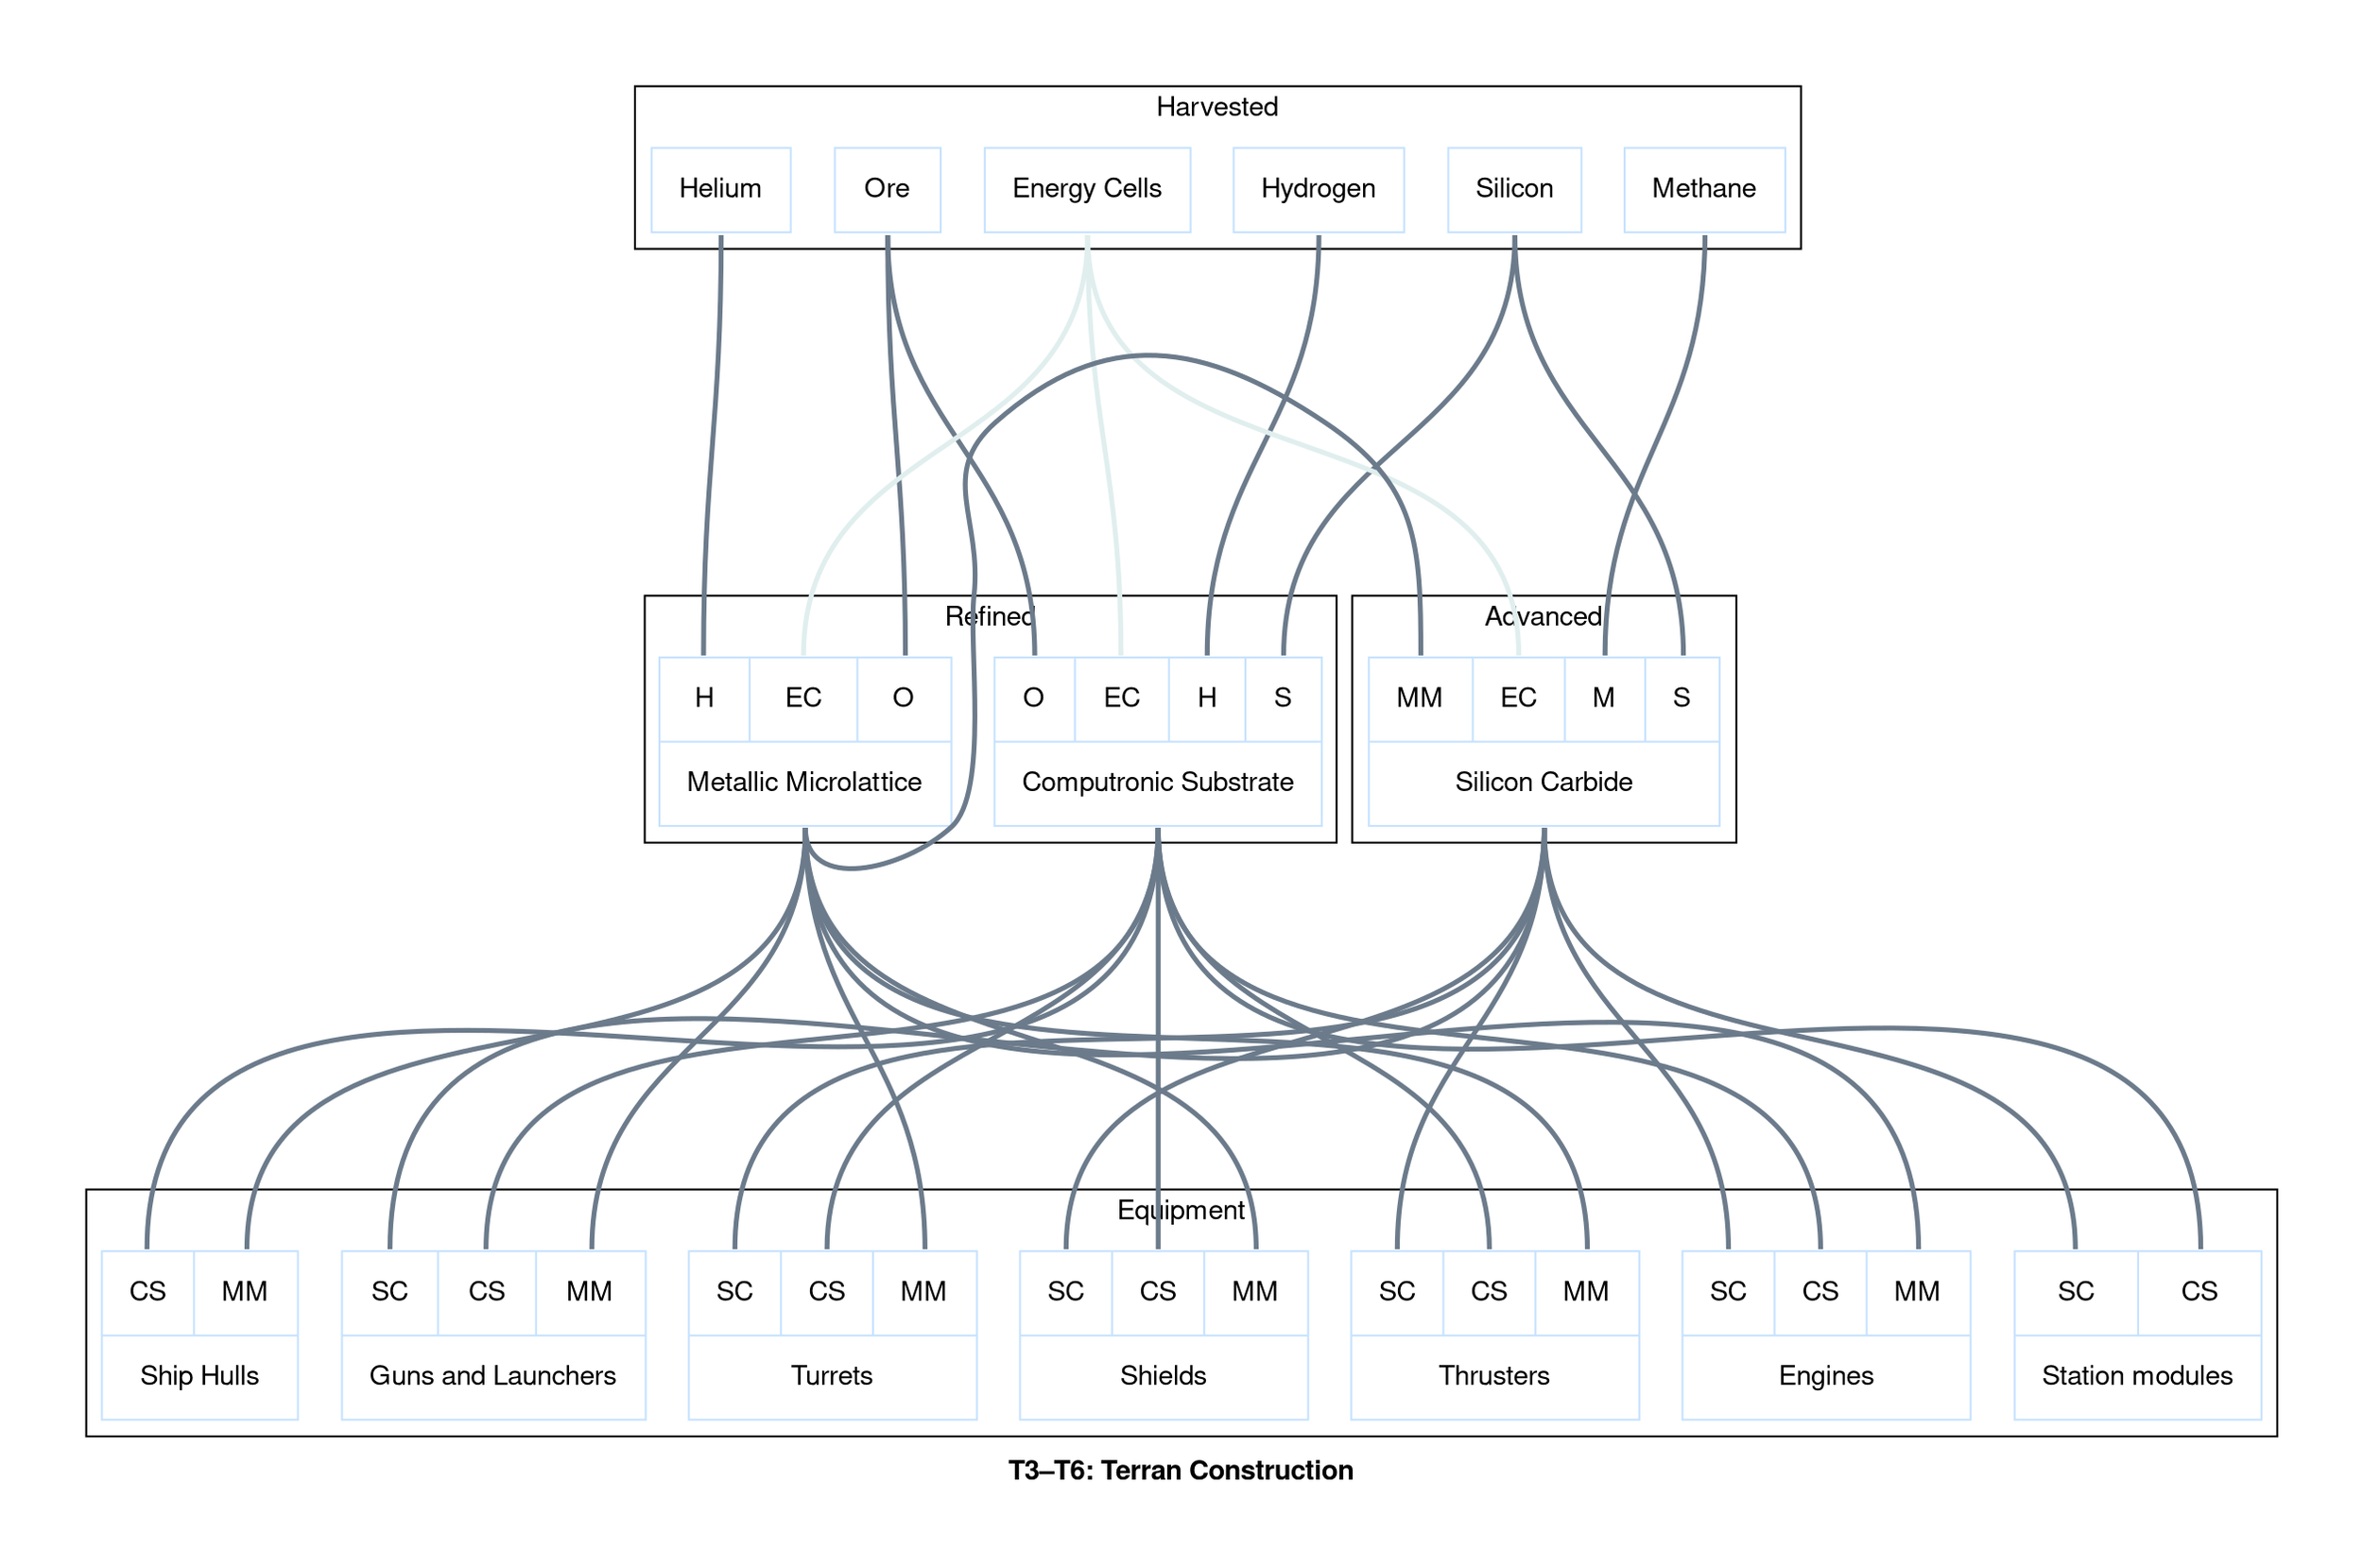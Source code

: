 graph "X4 Economy" {
	edge [arrowType=normal]
	compound=true fontname="Helvetica,Arial,sans-serif"
	label=<<b>T3–T6: Terran Construction</b>>
	graph [nodesep=0.3 pad=0.5 ranksep=3]
	node [color=slategray1 fontname="Helvetica,Arial,sans-serif" margin=0.2 penwidth=1 shape=box]
	edge [arrowhead=normal arrowtype=normal fontname="Helvetica,Arial,sans-serif" headport=n penwidth=2.5 tailport=s]
	subgraph 0 {
		cluster=true label=Harvested
		helium [label="{<output> Helium}" colour=lightsteelblue2 shape=record]
		methane [label="{<output> Methane}" colour=lightsteelblue2 shape=record]
		ore [label="{<output> Ore}" colour=lightsteelblue2 shape=record]
		hydrogen [label="{<output> Hydrogen}" colour=lightsteelblue2 shape=record]
		silicon [label="{<output> Silicon}" colour=lightsteelblue2 shape=record]
		energy_cells [label="{<output> Energy Cells}" colour=lightsteelblue2 shape=record]
	}
	subgraph 3 {
		cluster=true label=Refined
		computronic_substrate [label="{{<ore> O|<energy_cells> EC|<hydrogen> H|<silicon> S}|<output> Computronic Substrate}" colour=lightsteelblue2 shape=record]
		metallic_microlattice [label="{{<helium> H|<energy_cells> EC|<ore> O}|<output> Metallic Microlattice}" colour=lightsteelblue2 shape=record]
	}
	subgraph 4 {
		cluster=true label=Advanced
		silicon_carbide [label="{{<metallic_microlattice> MM|<energy_cells> EC|<methane> M|<silicon> S}|<output> Silicon Carbide}" colour=lightsteelblue2 shape=record]
	}
	subgraph 6 {
		cluster=true label=Equipment
		ship_hulls [label="{{<computronic_substrate> CS|<metallic_microlattice> MM}|<output> Ship Hulls}" colour=lightsteelblue2 shape=record]
		station_modules [label="{{<silicon_carbide> SC|<computronic_substrate> CS}|<output> Station modules}" colour=hotpink1 shape=record]
		engines [label="{{<silicon_carbide> SC|<computronic_substrate> CS|<metallic_microlattice> MM}|<output> Engines}" colour=hotpink1 shape=record]
		thrusters [label="{{<silicon_carbide> SC|<computronic_substrate> CS|<metallic_microlattice> MM}|<output> Thrusters}" colour=hotpink1 shape=record]
		shields [label="{{<silicon_carbide> SC|<computronic_substrate> CS|<metallic_microlattice> MM}|<output> Shields}" colour=hotpink1 shape=record]
		turrets [label="{{<silicon_carbide> SC|<computronic_substrate> CS|<metallic_microlattice> MM}|<output> Turrets}" colour=hotpink1 shape=record]
		guns_and_launchers [label="{{<silicon_carbide> SC|<computronic_substrate> CS|<metallic_microlattice> MM}|<output> Guns and Launchers}" colour=hotpink1 shape=record]
	}
	energy_cells:output:s -- computronic_substrate:energy_cells:n [color=azure2]
	hydrogen:output:s -- computronic_substrate:hydrogen:n [color=slategray4]
	ore:output:s -- computronic_substrate:ore:n [color=slategray4]
	silicon:output:s -- computronic_substrate:silicon:n [color=slategray4]
	energy_cells:output:s -- metallic_microlattice:energy_cells:n [color=azure2]
	helium:output:s -- metallic_microlattice:helium:n [color=slategray4]
	ore:output:s -- metallic_microlattice:ore:n [color=slategray4]
	energy_cells:output:s -- silicon_carbide:energy_cells:n [color=azure2]
	metallic_microlattice:output:s -- silicon_carbide:metallic_microlattice:n [color=slategray4]
	methane:output:s -- silicon_carbide:methane:n [color=slategray4]
	silicon:output:s -- silicon_carbide:silicon:n [color=slategray4]
	metallic_microlattice:output:s -- ship_hulls:metallic_microlattice:n [color=slategray4]
	computronic_substrate:output:s -- ship_hulls:computronic_substrate:n [color=slategray4]
	silicon_carbide:output:s -- station_modules:silicon_carbide:n [color=slategray4]
	computronic_substrate:output:s -- station_modules:computronic_substrate:n [color=slategray4]
	metallic_microlattice:output:s -- engines:metallic_microlattice:n [color=slategray4]
	silicon_carbide:output:s -- engines:silicon_carbide:n [color=slategray4]
	computronic_substrate:output:s -- engines:computronic_substrate:n [color=slategray4]
	metallic_microlattice:output:s -- thrusters:metallic_microlattice:n [color=slategray4]
	silicon_carbide:output:s -- thrusters:silicon_carbide:n [color=slategray4]
	computronic_substrate:output:s -- thrusters:computronic_substrate:n [color=slategray4]
	metallic_microlattice:output:s -- shields:metallic_microlattice:n [color=slategray4]
	silicon_carbide:output:s -- shields:silicon_carbide:n [color=slategray4]
	computronic_substrate:output:s -- shields:computronic_substrate:n [color=slategray4]
	metallic_microlattice:output:s -- turrets:metallic_microlattice:n [color=slategray4]
	silicon_carbide:output:s -- turrets:silicon_carbide:n [color=slategray4]
	computronic_substrate:output:s -- turrets:computronic_substrate:n [color=slategray4]
	metallic_microlattice:output:s -- guns_and_launchers:metallic_microlattice:n [color=slategray4]
	silicon_carbide:output:s -- guns_and_launchers:silicon_carbide:n [color=slategray4]
	computronic_substrate:output:s -- guns_and_launchers:computronic_substrate:n [color=slategray4]
}
